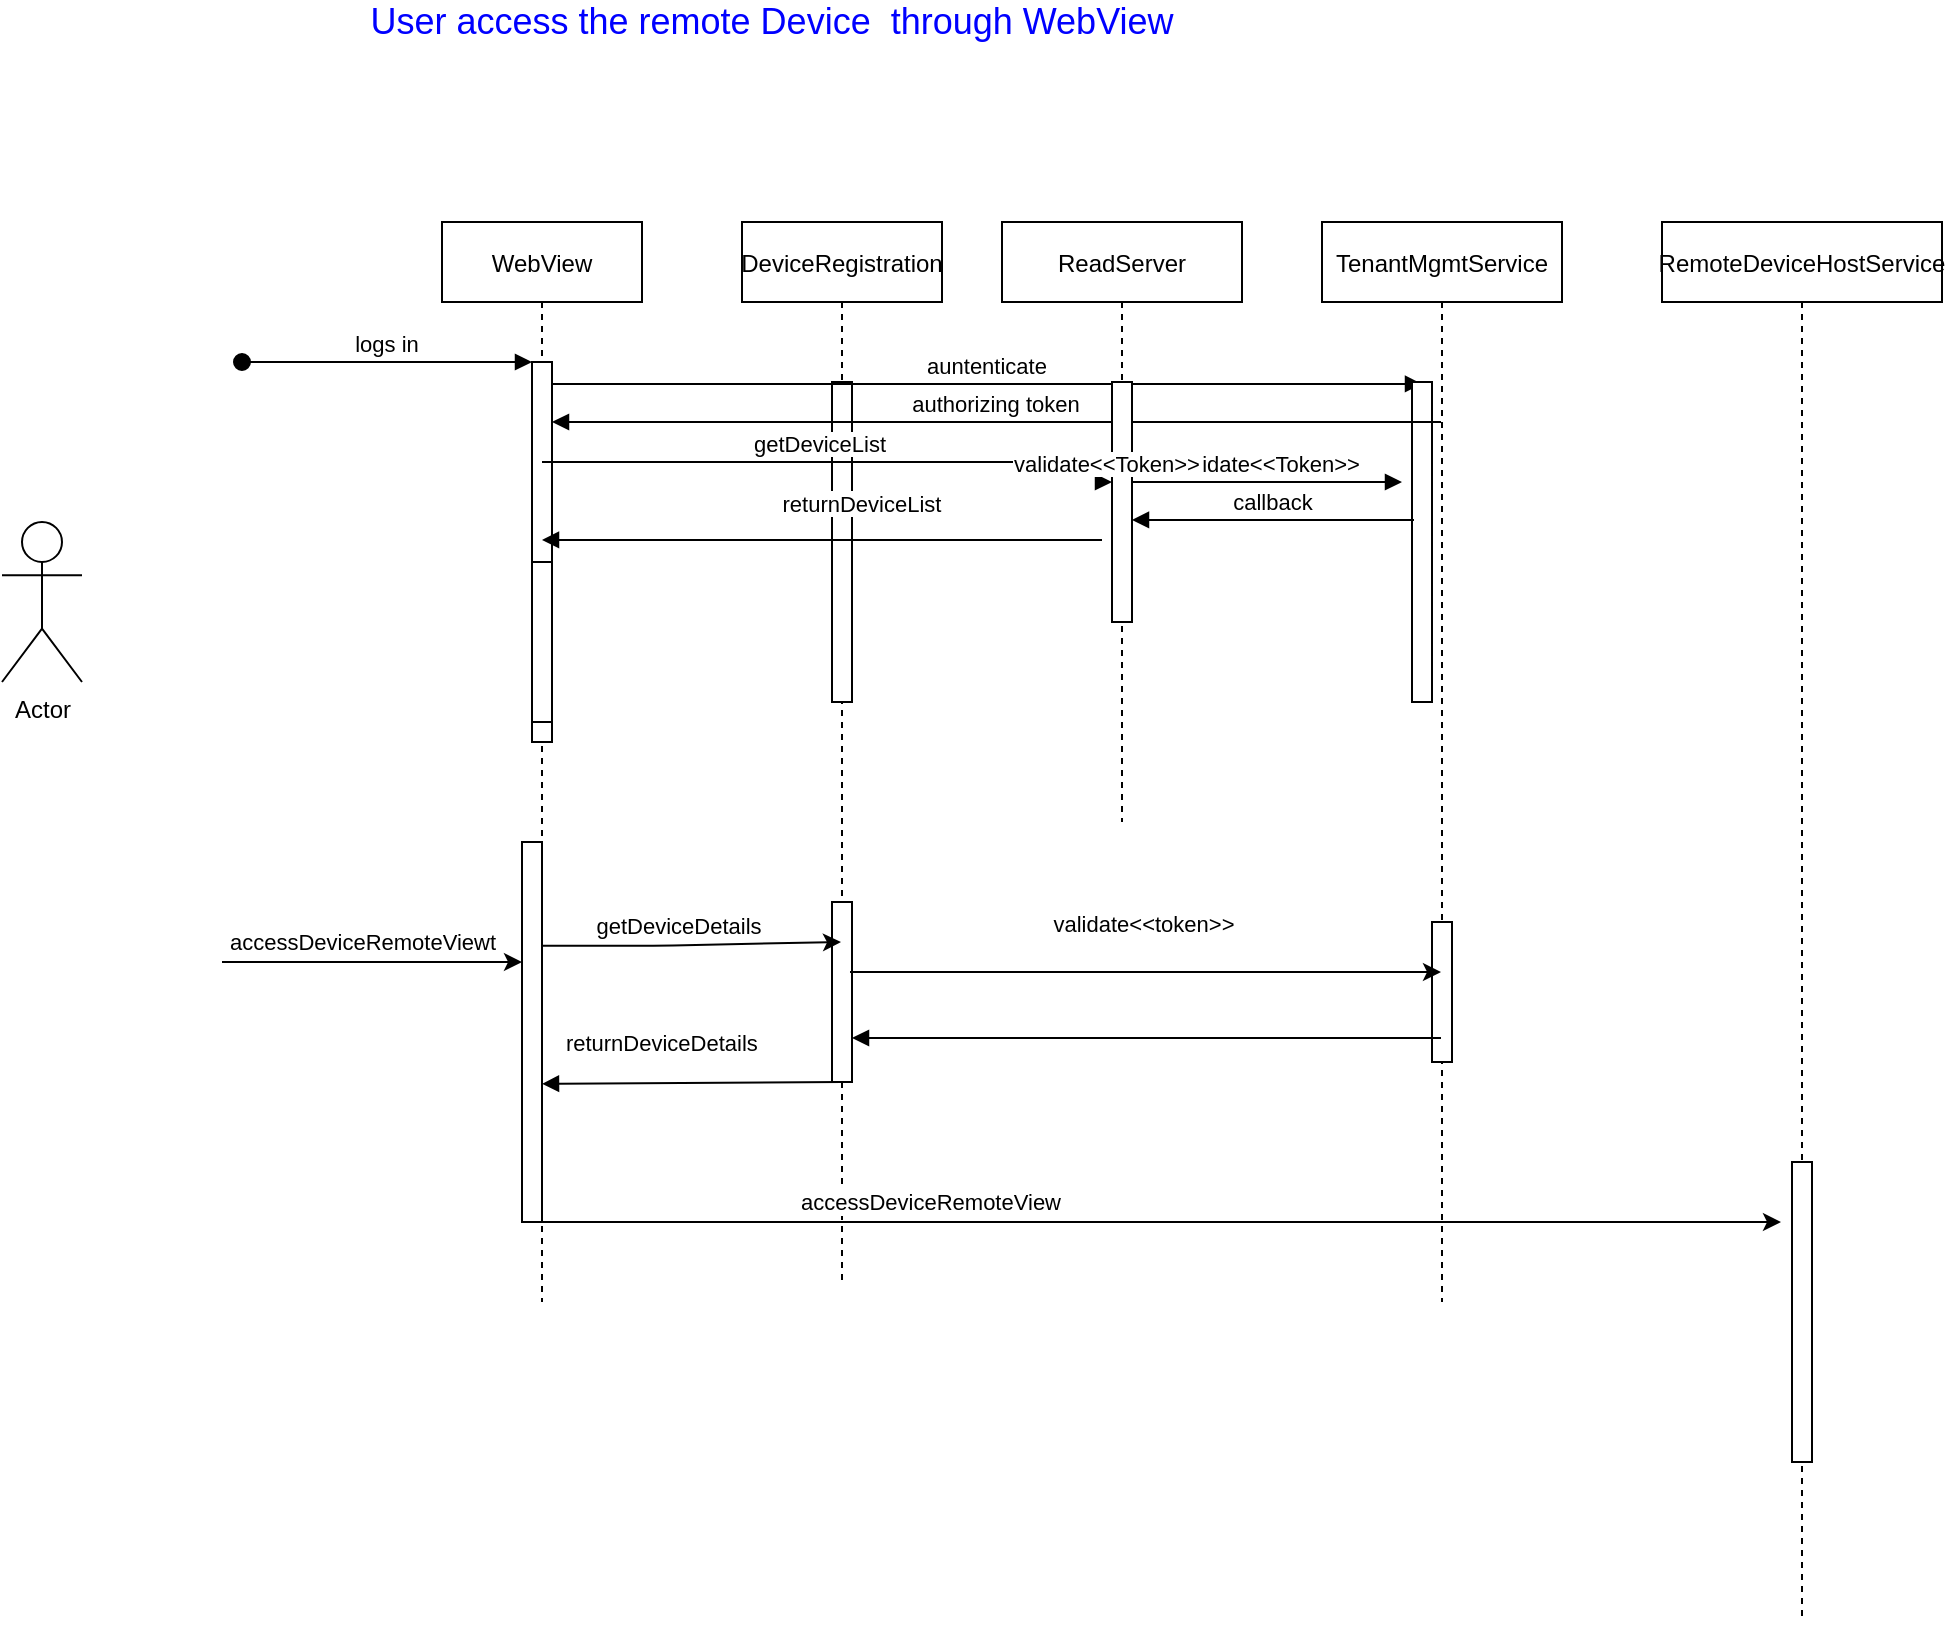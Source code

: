 <mxfile version="13.4.6" type="github">
  <diagram id="kgpKYQtTHZ0yAKxKKP6v" name="Page-1">
    <mxGraphModel dx="2272" dy="1813" grid="1" gridSize="10" guides="1" tooltips="1" connect="1" arrows="1" fold="1" page="1" pageScale="1" pageWidth="850" pageHeight="1100" math="0" shadow="0">
      <root>
        <mxCell id="0" />
        <mxCell id="1" parent="0" />
        <mxCell id="3nuBFxr9cyL0pnOWT2aG-1" value="WebView" style="shape=umlLifeline;perimeter=lifelinePerimeter;container=1;collapsible=0;recursiveResize=0;rounded=0;shadow=0;strokeWidth=1;" parent="1" vertex="1">
          <mxGeometry x="70" y="60" width="100" height="540" as="geometry" />
        </mxCell>
        <mxCell id="3nuBFxr9cyL0pnOWT2aG-2" value="" style="points=[];perimeter=orthogonalPerimeter;rounded=0;shadow=0;strokeWidth=1;" parent="3nuBFxr9cyL0pnOWT2aG-1" vertex="1">
          <mxGeometry x="45" y="70" width="10" height="190" as="geometry" />
        </mxCell>
        <mxCell id="3nuBFxr9cyL0pnOWT2aG-3" value="logs in" style="verticalAlign=bottom;startArrow=oval;endArrow=block;startSize=8;shadow=0;strokeWidth=1;" parent="3nuBFxr9cyL0pnOWT2aG-1" target="3nuBFxr9cyL0pnOWT2aG-2" edge="1">
          <mxGeometry relative="1" as="geometry">
            <mxPoint x="-100" y="70" as="sourcePoint" />
          </mxGeometry>
        </mxCell>
        <mxCell id="3nuBFxr9cyL0pnOWT2aG-4" value="" style="points=[];perimeter=orthogonalPerimeter;rounded=0;shadow=0;strokeWidth=1;" parent="3nuBFxr9cyL0pnOWT2aG-1" vertex="1">
          <mxGeometry x="45" y="170" width="10" height="80" as="geometry" />
        </mxCell>
        <mxCell id="3nuBFxr9cyL0pnOWT2aG-5" value="DeviceRegistration" style="shape=umlLifeline;perimeter=lifelinePerimeter;container=1;collapsible=0;recursiveResize=0;rounded=0;shadow=0;strokeWidth=1;" parent="1" vertex="1">
          <mxGeometry x="220" y="60" width="100" height="530" as="geometry" />
        </mxCell>
        <mxCell id="3nuBFxr9cyL0pnOWT2aG-6" value="" style="points=[];perimeter=orthogonalPerimeter;rounded=0;shadow=0;strokeWidth=1;" parent="3nuBFxr9cyL0pnOWT2aG-5" vertex="1">
          <mxGeometry x="45" y="80" width="10" height="160" as="geometry" />
        </mxCell>
        <mxCell id="Mg3NlpapDC915E2sUTMI-25" value="" style="points=[];perimeter=orthogonalPerimeter;rounded=0;shadow=0;strokeWidth=1;" vertex="1" parent="3nuBFxr9cyL0pnOWT2aG-5">
          <mxGeometry x="45" y="340" width="10" height="90" as="geometry" />
        </mxCell>
        <mxCell id="3nuBFxr9cyL0pnOWT2aG-8" value="auntenticate" style="verticalAlign=bottom;endArrow=block;entryX=0.5;entryY=0.006;shadow=0;strokeWidth=1;entryDx=0;entryDy=0;entryPerimeter=0;" parent="1" source="3nuBFxr9cyL0pnOWT2aG-2" target="Mg3NlpapDC915E2sUTMI-3" edge="1">
          <mxGeometry relative="1" as="geometry">
            <mxPoint x="275" y="160" as="sourcePoint" />
          </mxGeometry>
        </mxCell>
        <mxCell id="Mg3NlpapDC915E2sUTMI-1" value="Actor" style="shape=umlActor;verticalLabelPosition=bottom;verticalAlign=top;html=1;outlineConnect=0;" vertex="1" parent="1">
          <mxGeometry x="-150" y="210" width="40" height="80" as="geometry" />
        </mxCell>
        <mxCell id="Mg3NlpapDC915E2sUTMI-2" value="TenantMgmtService" style="shape=umlLifeline;perimeter=lifelinePerimeter;container=1;collapsible=0;recursiveResize=0;rounded=0;shadow=0;strokeWidth=1;" vertex="1" parent="1">
          <mxGeometry x="510" y="60" width="120" height="540" as="geometry" />
        </mxCell>
        <mxCell id="Mg3NlpapDC915E2sUTMI-3" value="" style="points=[];perimeter=orthogonalPerimeter;rounded=0;shadow=0;strokeWidth=1;" vertex="1" parent="Mg3NlpapDC915E2sUTMI-2">
          <mxGeometry x="45" y="80" width="10" height="160" as="geometry" />
        </mxCell>
        <mxCell id="Mg3NlpapDC915E2sUTMI-27" value="" style="points=[];perimeter=orthogonalPerimeter;rounded=0;shadow=0;strokeWidth=1;" vertex="1" parent="Mg3NlpapDC915E2sUTMI-2">
          <mxGeometry x="55" y="350" width="10" height="70" as="geometry" />
        </mxCell>
        <mxCell id="Mg3NlpapDC915E2sUTMI-4" value="&lt;font style=&quot;font-size: 18px&quot; color=&quot;#0000ff&quot;&gt;User access the remote Device&amp;nbsp; through WebView&lt;/font&gt;" style="text;html=1;strokeColor=none;fillColor=none;align=center;verticalAlign=middle;whiteSpace=wrap;rounded=0;" vertex="1" parent="1">
          <mxGeometry x="10" y="-50" width="450" height="20" as="geometry" />
        </mxCell>
        <mxCell id="Mg3NlpapDC915E2sUTMI-5" value="ReadServer" style="shape=umlLifeline;perimeter=lifelinePerimeter;container=1;collapsible=0;recursiveResize=0;rounded=0;shadow=0;strokeWidth=1;" vertex="1" parent="1">
          <mxGeometry x="350" y="60" width="120" height="300" as="geometry" />
        </mxCell>
        <mxCell id="Mg3NlpapDC915E2sUTMI-7" value="RemoteDeviceHostService" style="shape=umlLifeline;perimeter=lifelinePerimeter;container=1;collapsible=0;recursiveResize=0;rounded=0;shadow=0;strokeWidth=1;" vertex="1" parent="1">
          <mxGeometry x="680" y="60" width="140" height="700" as="geometry" />
        </mxCell>
        <mxCell id="Mg3NlpapDC915E2sUTMI-8" value="" style="points=[];perimeter=orthogonalPerimeter;rounded=0;shadow=0;strokeWidth=1;" vertex="1" parent="Mg3NlpapDC915E2sUTMI-7">
          <mxGeometry x="65" y="470" width="10" height="150" as="geometry" />
        </mxCell>
        <mxCell id="Mg3NlpapDC915E2sUTMI-9" value="authorizing token" style="verticalAlign=bottom;endArrow=block;shadow=0;strokeWidth=1;" edge="1" parent="1" source="Mg3NlpapDC915E2sUTMI-2" target="3nuBFxr9cyL0pnOWT2aG-2">
          <mxGeometry relative="1" as="geometry">
            <mxPoint x="275" y="190" as="sourcePoint" />
            <mxPoint x="140" y="190" as="targetPoint" />
            <Array as="points">
              <mxPoint x="330" y="160" />
            </Array>
          </mxGeometry>
        </mxCell>
        <mxCell id="Mg3NlpapDC915E2sUTMI-10" value="getDeviceList" style="verticalAlign=bottom;endArrow=block;shadow=0;strokeWidth=1;" edge="1" parent="1" source="3nuBFxr9cyL0pnOWT2aG-1">
          <mxGeometry x="0.002" relative="1" as="geometry">
            <mxPoint x="150" y="170.0" as="sourcePoint" />
            <mxPoint x="397" y="180" as="targetPoint" />
            <Array as="points">
              <mxPoint x="320" y="180" />
            </Array>
            <mxPoint as="offset" />
          </mxGeometry>
        </mxCell>
        <mxCell id="Mg3NlpapDC915E2sUTMI-11" value="validate&lt;&lt;Token&gt;&gt;" style="verticalAlign=bottom;endArrow=block;shadow=0;strokeWidth=1;" edge="1" parent="1" source="Mg3NlpapDC915E2sUTMI-6">
          <mxGeometry x="0.002" relative="1" as="geometry">
            <mxPoint x="400" y="190" as="sourcePoint" />
            <mxPoint x="550" y="190" as="targetPoint" />
            <Array as="points">
              <mxPoint x="520" y="190" />
            </Array>
            <mxPoint as="offset" />
          </mxGeometry>
        </mxCell>
        <mxCell id="Mg3NlpapDC915E2sUTMI-12" value="callback" style="verticalAlign=bottom;endArrow=block;shadow=0;strokeWidth=1;exitX=0.1;exitY=0.431;exitDx=0;exitDy=0;exitPerimeter=0;" edge="1" parent="1" source="Mg3NlpapDC915E2sUTMI-3" target="Mg3NlpapDC915E2sUTMI-6">
          <mxGeometry relative="1" as="geometry">
            <mxPoint x="550" y="209.5" as="sourcePoint" />
            <mxPoint x="410" y="209.5" as="targetPoint" />
          </mxGeometry>
        </mxCell>
        <mxCell id="Mg3NlpapDC915E2sUTMI-13" value="returnDeviceList" style="verticalAlign=bottom;endArrow=block;shadow=0;strokeWidth=1;exitX=0.1;exitY=0.431;exitDx=0;exitDy=0;exitPerimeter=0;" edge="1" parent="1" target="3nuBFxr9cyL0pnOWT2aG-1">
          <mxGeometry x="-0.144" y="-9" relative="1" as="geometry">
            <mxPoint x="400" y="218.96" as="sourcePoint" />
            <mxPoint x="240" y="221.04" as="targetPoint" />
            <mxPoint as="offset" />
          </mxGeometry>
        </mxCell>
        <mxCell id="Mg3NlpapDC915E2sUTMI-14" value="" style="endArrow=classic;html=1;entryX=0.9;entryY=0.738;entryDx=0;entryDy=0;entryPerimeter=0;" edge="1" parent="1">
          <mxGeometry width="50" height="50" relative="1" as="geometry">
            <mxPoint x="115" y="421.92" as="sourcePoint" />
            <mxPoint x="269.5" y="420.0" as="targetPoint" />
            <Array as="points">
              <mxPoint x="175.5" y="421.92" />
            </Array>
          </mxGeometry>
        </mxCell>
        <mxCell id="Mg3NlpapDC915E2sUTMI-19" value="getDeviceDetails" style="edgeLabel;html=1;align=center;verticalAlign=middle;resizable=0;points=[];" vertex="1" connectable="0" parent="Mg3NlpapDC915E2sUTMI-14">
          <mxGeometry x="-0.062" y="-3" relative="1" as="geometry">
            <mxPoint y="-12.76" as="offset" />
          </mxGeometry>
        </mxCell>
        <mxCell id="Mg3NlpapDC915E2sUTMI-15" value="" style="endArrow=classic;html=1;" edge="1" parent="1">
          <mxGeometry width="50" height="50" relative="1" as="geometry">
            <mxPoint x="-40" y="430" as="sourcePoint" />
            <mxPoint x="110" y="430" as="targetPoint" />
          </mxGeometry>
        </mxCell>
        <mxCell id="Mg3NlpapDC915E2sUTMI-17" value="accessDeviceRemoteViewt" style="edgeLabel;html=1;align=center;verticalAlign=middle;resizable=0;points=[];" vertex="1" connectable="0" parent="Mg3NlpapDC915E2sUTMI-15">
          <mxGeometry x="-0.457" y="-3" relative="1" as="geometry">
            <mxPoint x="29" y="-13" as="offset" />
          </mxGeometry>
        </mxCell>
        <mxCell id="Mg3NlpapDC915E2sUTMI-18" value="returnDeviceDetails" style="verticalAlign=bottom;endArrow=block;entryX=0.5;entryY=0.798;shadow=0;strokeWidth=1;entryDx=0;entryDy=0;entryPerimeter=0;" edge="1" parent="1" source="3nuBFxr9cyL0pnOWT2aG-5" target="3nuBFxr9cyL0pnOWT2aG-1">
          <mxGeometry x="0.202" y="-11" relative="1" as="geometry">
            <mxPoint x="280" y="280.0" as="sourcePoint" />
            <mxPoint x="120" y="282.08" as="targetPoint" />
            <Array as="points">
              <mxPoint x="270" y="490" />
            </Array>
            <mxPoint as="offset" />
          </mxGeometry>
        </mxCell>
        <mxCell id="Mg3NlpapDC915E2sUTMI-20" value="" style="endArrow=classic;html=1;exitX=0.9;exitY=0.389;exitDx=0;exitDy=0;exitPerimeter=0;" edge="1" parent="1" source="Mg3NlpapDC915E2sUTMI-25" target="Mg3NlpapDC915E2sUTMI-2">
          <mxGeometry width="50" height="50" relative="1" as="geometry">
            <mxPoint x="400" y="290" as="sourcePoint" />
            <mxPoint x="560" y="270" as="targetPoint" />
            <Array as="points">
              <mxPoint x="420" y="435" />
            </Array>
          </mxGeometry>
        </mxCell>
        <mxCell id="Mg3NlpapDC915E2sUTMI-21" value="validate&lt;&lt;token&gt;&gt;" style="verticalAlign=bottom;endArrow=block;shadow=0;strokeWidth=1;" edge="1" parent="1" source="Mg3NlpapDC915E2sUTMI-2" target="Mg3NlpapDC915E2sUTMI-25">
          <mxGeometry x="0.083" y="-49" relative="1" as="geometry">
            <mxPoint x="560" y="280.0" as="sourcePoint" />
            <mxPoint x="400" y="282.08" as="targetPoint" />
            <Array as="points">
              <mxPoint x="410" y="468" />
            </Array>
            <mxPoint x="11" y="1" as="offset" />
          </mxGeometry>
        </mxCell>
        <mxCell id="Mg3NlpapDC915E2sUTMI-22" value="" style="endArrow=classic;html=1;" edge="1" parent="1">
          <mxGeometry width="50" height="50" relative="1" as="geometry">
            <mxPoint x="115" y="560" as="sourcePoint" />
            <mxPoint x="739.5" y="560" as="targetPoint" />
          </mxGeometry>
        </mxCell>
        <mxCell id="Mg3NlpapDC915E2sUTMI-23" value="accessDeviceRemoteView" style="edgeLabel;html=1;align=center;verticalAlign=middle;resizable=0;points=[];" vertex="1" connectable="0" parent="Mg3NlpapDC915E2sUTMI-22">
          <mxGeometry x="-0.457" y="-3" relative="1" as="geometry">
            <mxPoint x="29" y="-13" as="offset" />
          </mxGeometry>
        </mxCell>
        <mxCell id="Mg3NlpapDC915E2sUTMI-24" value="" style="points=[];perimeter=orthogonalPerimeter;rounded=0;shadow=0;strokeWidth=1;" vertex="1" parent="1">
          <mxGeometry x="110" y="370" width="10" height="190" as="geometry" />
        </mxCell>
        <mxCell id="Mg3NlpapDC915E2sUTMI-6" value="" style="points=[];perimeter=orthogonalPerimeter;rounded=0;shadow=0;strokeWidth=1;" vertex="1" parent="1">
          <mxGeometry x="405" y="140" width="10" height="120" as="geometry" />
        </mxCell>
        <mxCell id="Mg3NlpapDC915E2sUTMI-28" value="validate&lt;&lt;Token&gt;&gt;" style="verticalAlign=bottom;endArrow=block;shadow=0;strokeWidth=1;" edge="1" parent="1" target="Mg3NlpapDC915E2sUTMI-6">
          <mxGeometry x="0.002" relative="1" as="geometry">
            <mxPoint x="400" y="190" as="sourcePoint" />
            <mxPoint x="550" y="190" as="targetPoint" />
            <Array as="points" />
            <mxPoint as="offset" />
          </mxGeometry>
        </mxCell>
      </root>
    </mxGraphModel>
  </diagram>
</mxfile>
